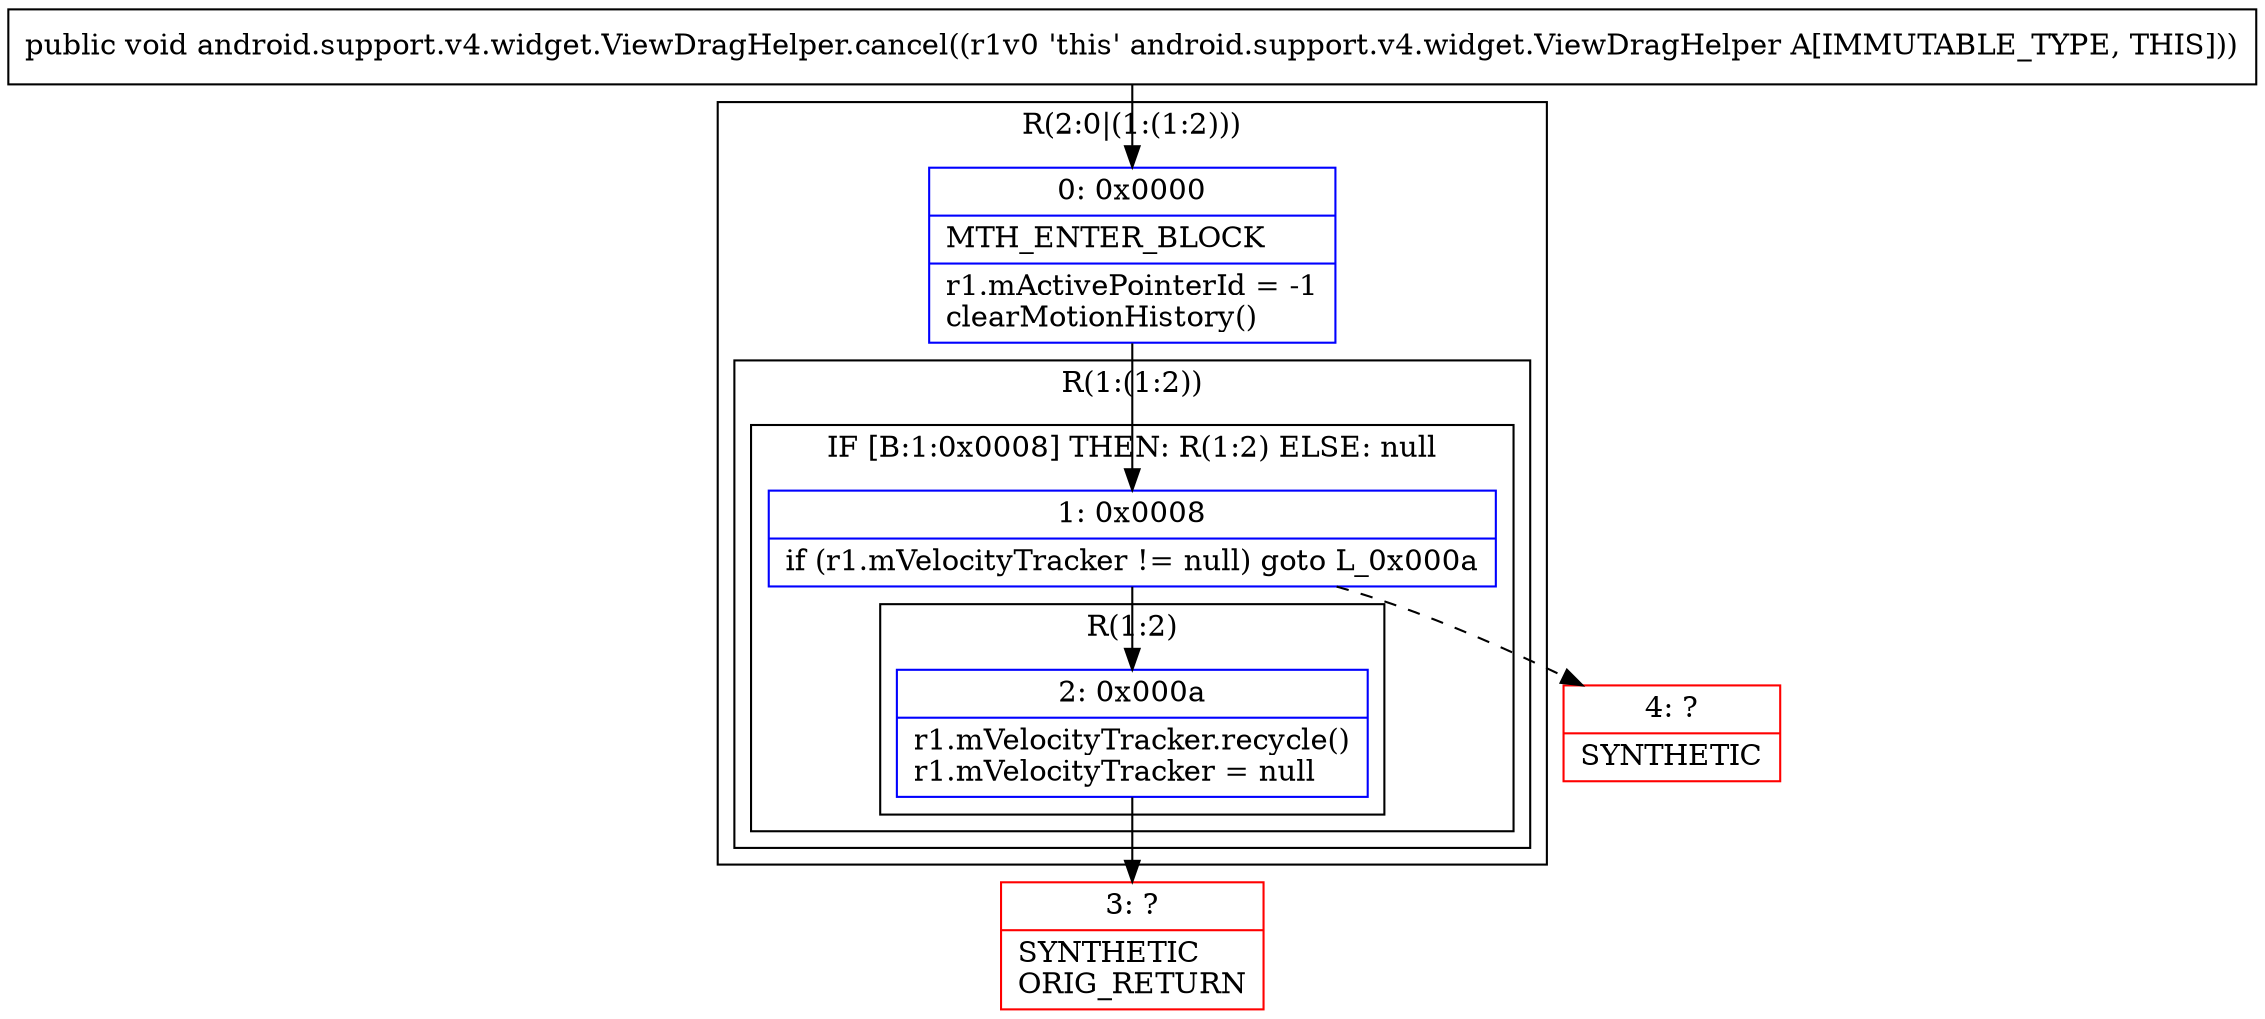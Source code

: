 digraph "CFG forandroid.support.v4.widget.ViewDragHelper.cancel()V" {
subgraph cluster_Region_1488334353 {
label = "R(2:0|(1:(1:2)))";
node [shape=record,color=blue];
Node_0 [shape=record,label="{0\:\ 0x0000|MTH_ENTER_BLOCK\l|r1.mActivePointerId = \-1\lclearMotionHistory()\l}"];
subgraph cluster_Region_1394694477 {
label = "R(1:(1:2))";
node [shape=record,color=blue];
subgraph cluster_IfRegion_942331777 {
label = "IF [B:1:0x0008] THEN: R(1:2) ELSE: null";
node [shape=record,color=blue];
Node_1 [shape=record,label="{1\:\ 0x0008|if (r1.mVelocityTracker != null) goto L_0x000a\l}"];
subgraph cluster_Region_1073129949 {
label = "R(1:2)";
node [shape=record,color=blue];
Node_2 [shape=record,label="{2\:\ 0x000a|r1.mVelocityTracker.recycle()\lr1.mVelocityTracker = null\l}"];
}
}
}
}
Node_3 [shape=record,color=red,label="{3\:\ ?|SYNTHETIC\lORIG_RETURN\l}"];
Node_4 [shape=record,color=red,label="{4\:\ ?|SYNTHETIC\l}"];
MethodNode[shape=record,label="{public void android.support.v4.widget.ViewDragHelper.cancel((r1v0 'this' android.support.v4.widget.ViewDragHelper A[IMMUTABLE_TYPE, THIS])) }"];
MethodNode -> Node_0;
Node_0 -> Node_1;
Node_1 -> Node_2;
Node_1 -> Node_4[style=dashed];
Node_2 -> Node_3;
}

